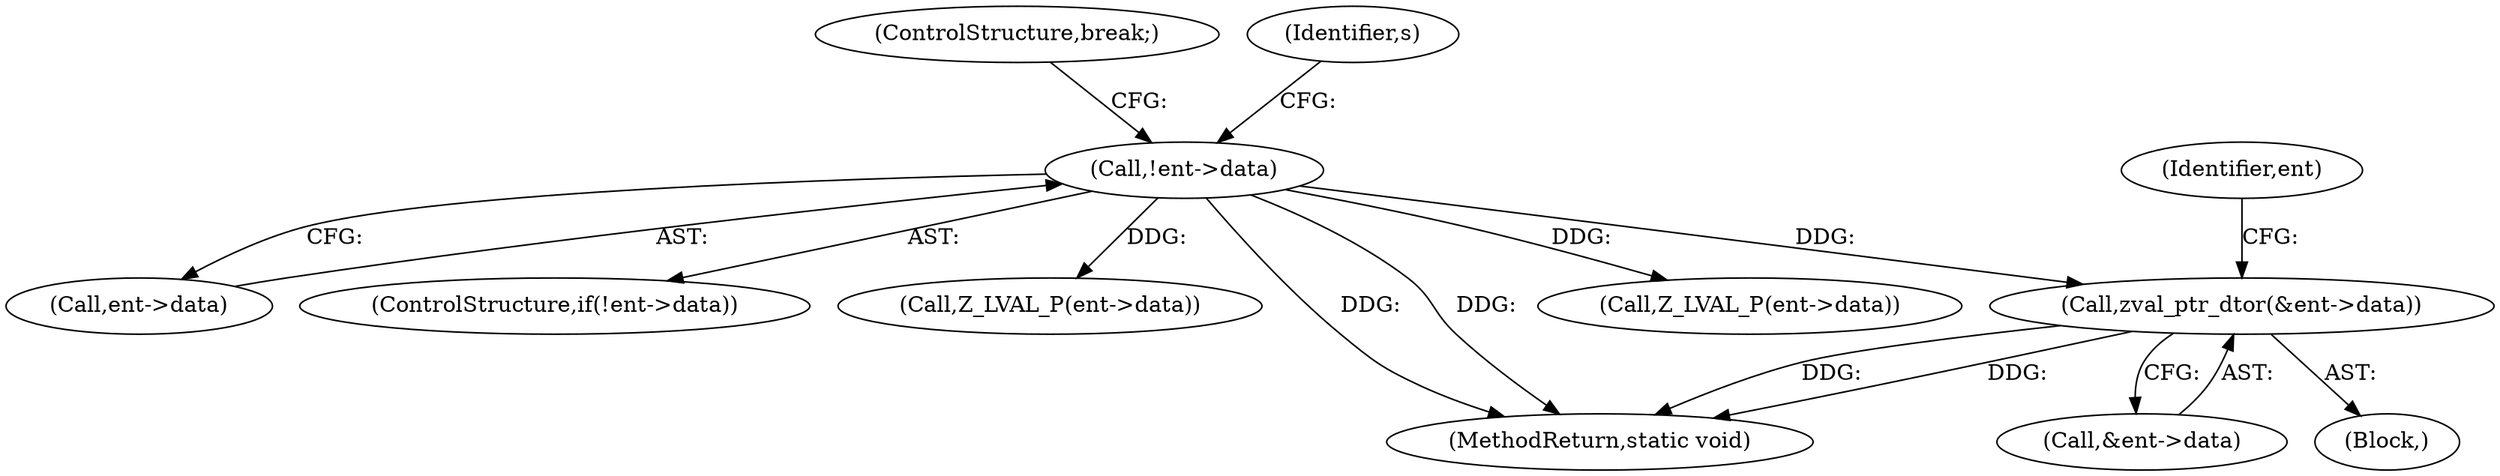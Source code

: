 digraph "0_php-src_426aeb2808955ee3d3f52e0cfb102834cdb836a5?w=1@pointer" {
"1000344" [label="(Call,zval_ptr_dtor(&ent->data))"];
"1000311" [label="(Call,!ent->data)"];
"1000312" [label="(Call,ent->data)"];
"1000343" [label="(Block,)"];
"1000351" [label="(Identifier,ent)"];
"1000316" [label="(ControlStructure,break;)"];
"1000310" [label="(ControlStructure,if(!ent->data))"];
"1000344" [label="(Call,zval_ptr_dtor(&ent->data))"];
"1000311" [label="(Call,!ent->data)"];
"1000337" [label="(Call,Z_LVAL_P(ent->data))"];
"1000477" [label="(MethodReturn,static void)"];
"1000320" [label="(Identifier,s)"];
"1000324" [label="(Call,Z_LVAL_P(ent->data))"];
"1000345" [label="(Call,&ent->data)"];
"1000344" -> "1000343"  [label="AST: "];
"1000344" -> "1000345"  [label="CFG: "];
"1000345" -> "1000344"  [label="AST: "];
"1000351" -> "1000344"  [label="CFG: "];
"1000344" -> "1000477"  [label="DDG: "];
"1000344" -> "1000477"  [label="DDG: "];
"1000311" -> "1000344"  [label="DDG: "];
"1000311" -> "1000310"  [label="AST: "];
"1000311" -> "1000312"  [label="CFG: "];
"1000312" -> "1000311"  [label="AST: "];
"1000316" -> "1000311"  [label="CFG: "];
"1000320" -> "1000311"  [label="CFG: "];
"1000311" -> "1000477"  [label="DDG: "];
"1000311" -> "1000477"  [label="DDG: "];
"1000311" -> "1000324"  [label="DDG: "];
"1000311" -> "1000337"  [label="DDG: "];
}
